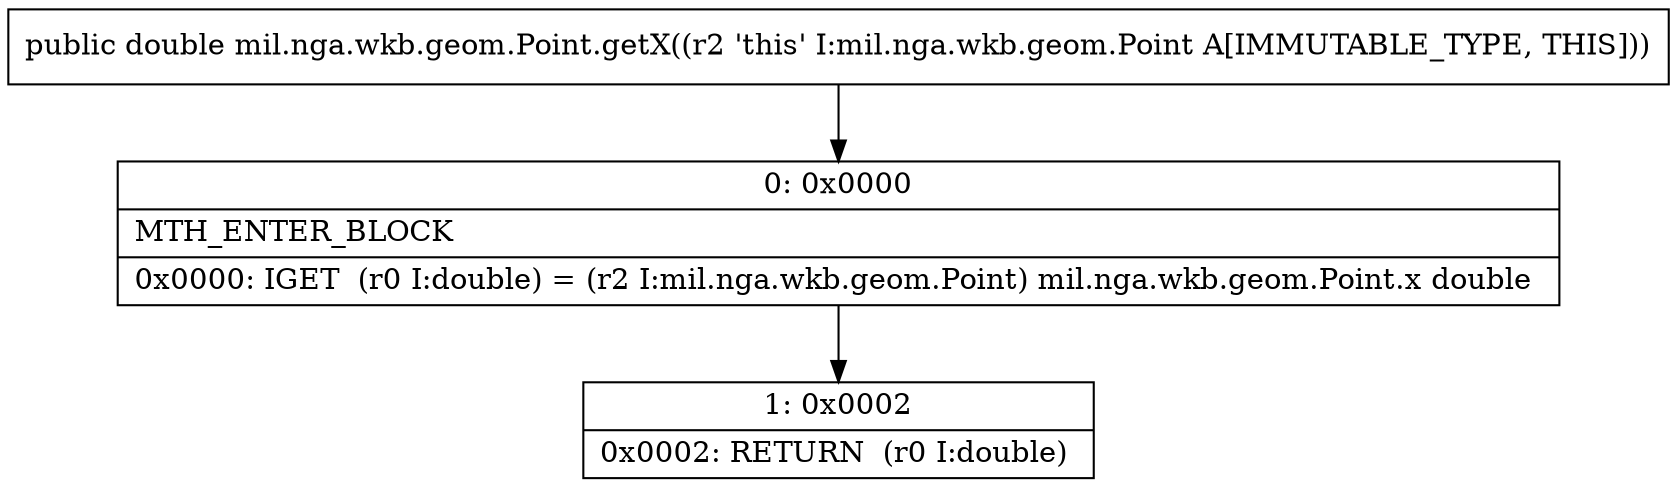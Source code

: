digraph "CFG formil.nga.wkb.geom.Point.getX()D" {
Node_0 [shape=record,label="{0\:\ 0x0000|MTH_ENTER_BLOCK\l|0x0000: IGET  (r0 I:double) = (r2 I:mil.nga.wkb.geom.Point) mil.nga.wkb.geom.Point.x double \l}"];
Node_1 [shape=record,label="{1\:\ 0x0002|0x0002: RETURN  (r0 I:double) \l}"];
MethodNode[shape=record,label="{public double mil.nga.wkb.geom.Point.getX((r2 'this' I:mil.nga.wkb.geom.Point A[IMMUTABLE_TYPE, THIS])) }"];
MethodNode -> Node_0;
Node_0 -> Node_1;
}

